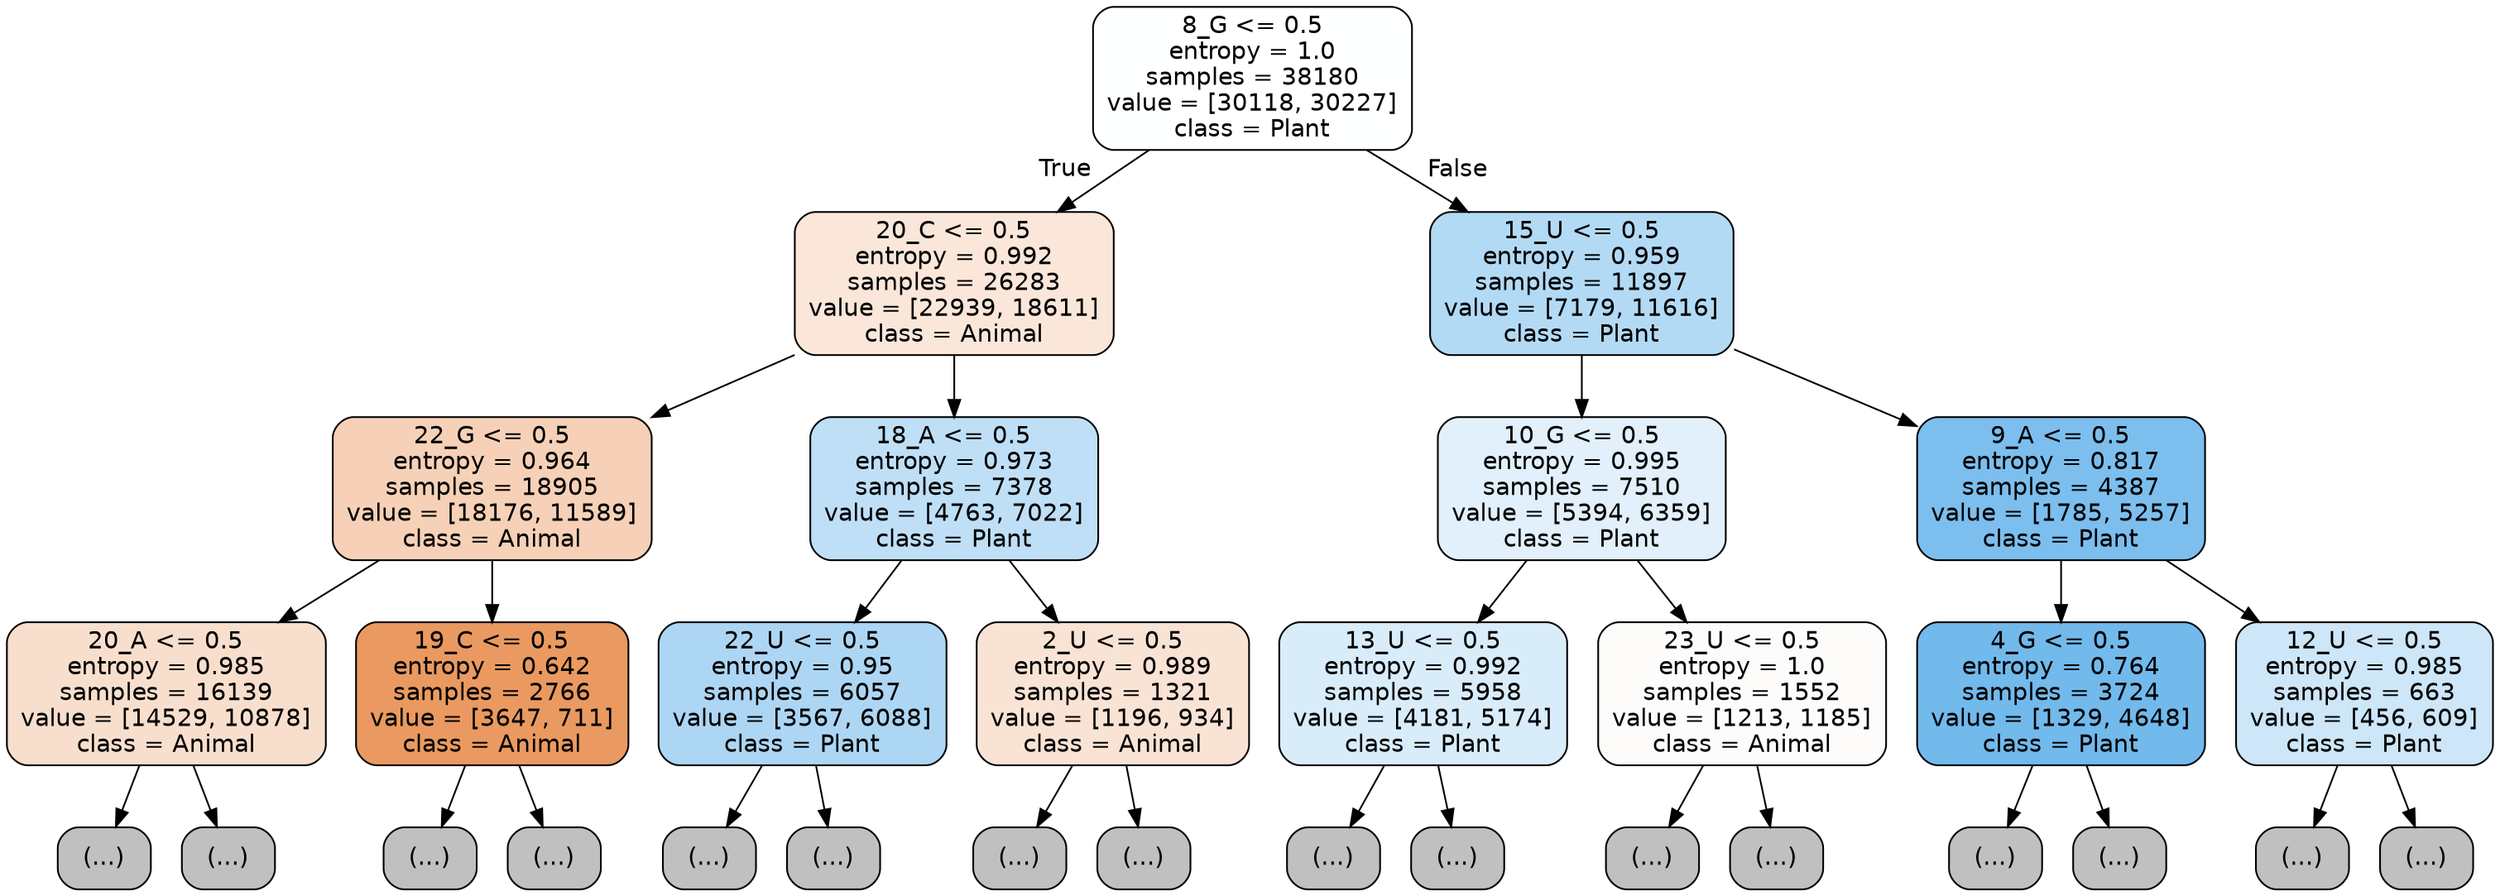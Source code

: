 digraph Tree {
node [shape=box, style="filled, rounded", color="black", fontname="helvetica"] ;
edge [fontname="helvetica"] ;
0 [label="8_G <= 0.5\nentropy = 1.0\nsamples = 38180\nvalue = [30118, 30227]\nclass = Plant", fillcolor="#feffff"] ;
1 [label="20_C <= 0.5\nentropy = 0.992\nsamples = 26283\nvalue = [22939, 18611]\nclass = Animal", fillcolor="#fae7da"] ;
0 -> 1 [labeldistance=2.5, labelangle=45, headlabel="True"] ;
2 [label="22_G <= 0.5\nentropy = 0.964\nsamples = 18905\nvalue = [18176, 11589]\nclass = Animal", fillcolor="#f6d1b7"] ;
1 -> 2 ;
3 [label="20_A <= 0.5\nentropy = 0.985\nsamples = 16139\nvalue = [14529, 10878]\nclass = Animal", fillcolor="#f8dfcd"] ;
2 -> 3 ;
4 [label="(...)", fillcolor="#C0C0C0"] ;
3 -> 4 ;
5867 [label="(...)", fillcolor="#C0C0C0"] ;
3 -> 5867 ;
8502 [label="19_C <= 0.5\nentropy = 0.642\nsamples = 2766\nvalue = [3647, 711]\nclass = Animal", fillcolor="#ea9a60"] ;
2 -> 8502 ;
8503 [label="(...)", fillcolor="#C0C0C0"] ;
8502 -> 8503 ;
9258 [label="(...)", fillcolor="#C0C0C0"] ;
8502 -> 9258 ;
9513 [label="18_A <= 0.5\nentropy = 0.973\nsamples = 7378\nvalue = [4763, 7022]\nclass = Plant", fillcolor="#bfdff7"] ;
1 -> 9513 ;
9514 [label="22_U <= 0.5\nentropy = 0.95\nsamples = 6057\nvalue = [3567, 6088]\nclass = Plant", fillcolor="#add6f4"] ;
9513 -> 9514 ;
9515 [label="(...)", fillcolor="#C0C0C0"] ;
9514 -> 9515 ;
11450 [label="(...)", fillcolor="#C0C0C0"] ;
9514 -> 11450 ;
11743 [label="2_U <= 0.5\nentropy = 0.989\nsamples = 1321\nvalue = [1196, 934]\nclass = Animal", fillcolor="#f9e3d4"] ;
9513 -> 11743 ;
11744 [label="(...)", fillcolor="#C0C0C0"] ;
11743 -> 11744 ;
12227 [label="(...)", fillcolor="#C0C0C0"] ;
11743 -> 12227 ;
12402 [label="15_U <= 0.5\nentropy = 0.959\nsamples = 11897\nvalue = [7179, 11616]\nclass = Plant", fillcolor="#b3daf5"] ;
0 -> 12402 [labeldistance=2.5, labelangle=-45, headlabel="False"] ;
12403 [label="10_G <= 0.5\nentropy = 0.995\nsamples = 7510\nvalue = [5394, 6359]\nclass = Plant", fillcolor="#e1f0fb"] ;
12402 -> 12403 ;
12404 [label="13_U <= 0.5\nentropy = 0.992\nsamples = 5958\nvalue = [4181, 5174]\nclass = Plant", fillcolor="#d9ecfa"] ;
12403 -> 12404 ;
12405 [label="(...)", fillcolor="#C0C0C0"] ;
12404 -> 12405 ;
14192 [label="(...)", fillcolor="#C0C0C0"] ;
12404 -> 14192 ;
14921 [label="23_U <= 0.5\nentropy = 1.0\nsamples = 1552\nvalue = [1213, 1185]\nclass = Animal", fillcolor="#fefcfa"] ;
12403 -> 14921 ;
14922 [label="(...)", fillcolor="#C0C0C0"] ;
14921 -> 14922 ;
15751 [label="(...)", fillcolor="#C0C0C0"] ;
14921 -> 15751 ;
15784 [label="9_A <= 0.5\nentropy = 0.817\nsamples = 4387\nvalue = [1785, 5257]\nclass = Plant", fillcolor="#7cbeee"] ;
12402 -> 15784 ;
15785 [label="4_G <= 0.5\nentropy = 0.764\nsamples = 3724\nvalue = [1329, 4648]\nclass = Plant", fillcolor="#72b9ec"] ;
15784 -> 15785 ;
15786 [label="(...)", fillcolor="#C0C0C0"] ;
15785 -> 15786 ;
16425 [label="(...)", fillcolor="#C0C0C0"] ;
15785 -> 16425 ;
16680 [label="12_U <= 0.5\nentropy = 0.985\nsamples = 663\nvalue = [456, 609]\nclass = Plant", fillcolor="#cde6f8"] ;
15784 -> 16680 ;
16681 [label="(...)", fillcolor="#C0C0C0"] ;
16680 -> 16681 ;
16896 [label="(...)", fillcolor="#C0C0C0"] ;
16680 -> 16896 ;
}